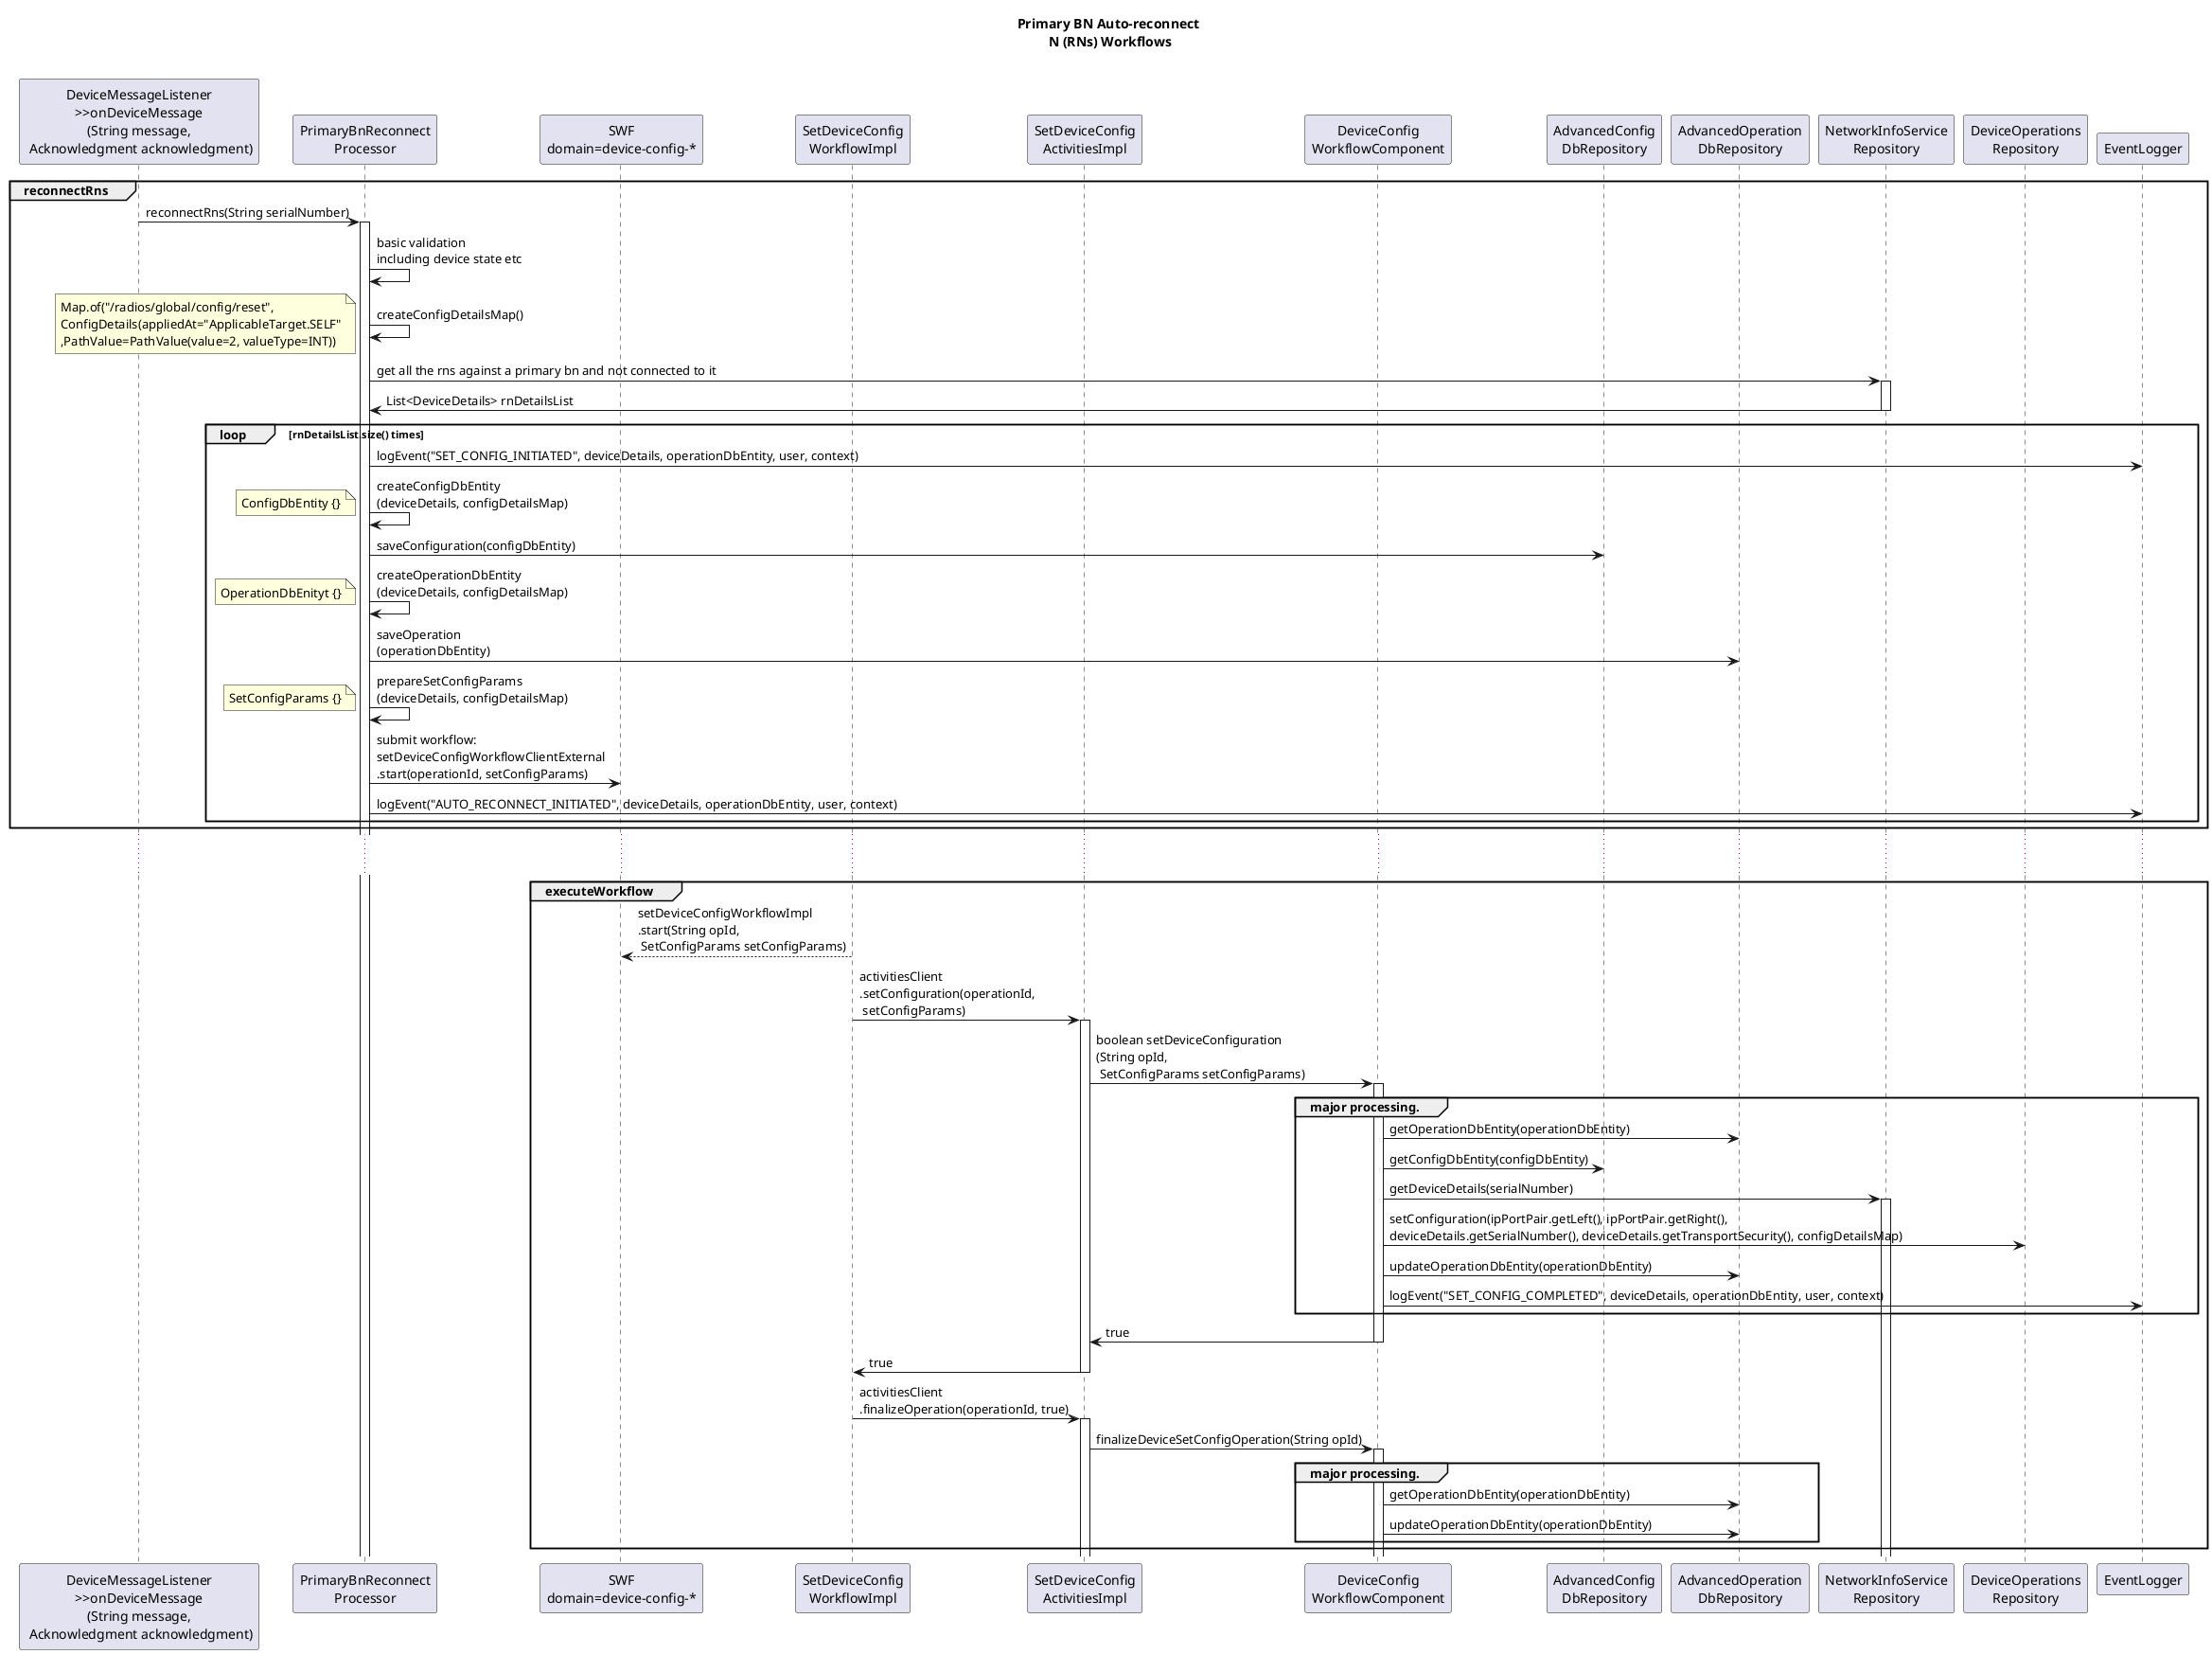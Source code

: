 @startuml
!include <elastic/elasticsearch/elasticsearch>

title Primary BN Auto-reconnect\n N (RNs) Workflows\n

participant "DeviceMessageListener\n>>onDeviceMessage\n(String message,\n Acknowledgment acknowledgment)" as dml
participant "PrimaryBnReconnect\nProcessor" as pbrp
participant "SWF\ndomain=device-config-*" as swf
participant "SetDeviceConfig\nWorkflowImpl" as workflowThread
participant "SetDeviceConfig\nActivitiesImpl" as taskThread
participant "DeviceConfig\nWorkflowComponent" as dcwc
participant "AdvancedConfig\nDbRepository" as acdr
participant "AdvancedOperation\nDbRepository" as aodr
participant "NetworkInfoService\nRepository" as nisr
participant "DeviceOperations\nRepository" as dor
participant "EventLogger" as el


group reconnectRns
	dml -> pbrp ++: reconnectRns(String serialNumber)
		pbrp -> pbrp : basic validation\nincluding device state etc
		pbrp -> pbrp : createConfigDetailsMap()
		note left: Map.of("/radios/global/config/reset",\nConfigDetails(appliedAt="ApplicableTarget.SELF"\n,PathValue=PathValue(value=2, valueType=INT))
		pbrp -> nisr ++ : get all the rns against a primary bn and not connected to it
		nisr -> pbrp -- : List<DeviceDetails> rnDetailsList
		loop rnDetailsList.size() times
		    pbrp -> el : logEvent("SET_CONFIG_INITIATED", deviceDetails, operationDbEntity, user, context)
		    pbrp -> pbrp : createConfigDbEntity\n(deviceDetails, configDetailsMap)
		    note left : ConfigDbEntity {}
		    pbrp -> acdr : saveConfiguration(configDbEntity)
			pbrp -> pbrp : createOperationDbEntity\n(deviceDetails, configDetailsMap)
			note left: OperationDbEnityt {}
			pbrp -> aodr : saveOperation\n(operationDbEntity)
			pbrp -> pbrp : prepareSetConfigParams\n(deviceDetails, configDetailsMap)
			note left: SetConfigParams {}
			pbrp -> swf : submit workflow:\nsetDeviceConfigWorkflowClientExternal\n.start(operationId, setConfigParams)
			pbrp -> el : logEvent("AUTO_RECONNECT_INITIATED", deviceDetails, operationDbEntity, user, context)
		end
end
... ...
group executeWorkflow
	swf <-- workflowThread : setDeviceConfigWorkflowImpl\n.start(String opId,\n SetConfigParams setConfigParams)
		workflowThread -> taskThread ++ : activitiesClient\n.setConfiguration(operationId,\n setConfigParams)
		taskThread -> dcwc ++ : boolean setDeviceConfiguration\n(String opId,\n SetConfigParams setConfigParams)
		group major processing.
		    dcwc -> aodr : getOperationDbEntity(operationDbEntity)
		    dcwc -> acdr : getConfigDbEntity(configDbEntity)
		    dcwc -> nisr ++ : getDeviceDetails(serialNumber)
			dcwc -> dor : setConfiguration(ipPortPair.getLeft(), ipPortPair.getRight(),\ndeviceDetails.getSerialNumber(), deviceDetails.getTransportSecurity(), configDetailsMap)
			dcwc -> aodr : updateOperationDbEntity(operationDbEntity)
			dcwc -> el : logEvent("SET_CONFIG_COMPLETED", deviceDetails, operationDbEntity, user, context)
		end
		dcwc -> taskThread -- : true
		taskThread -> workflowThread -- : true
		workflowThread -> taskThread ++ : activitiesClient\n.finalizeOperation(operationId, true)
		taskThread -> dcwc ++ : finalizeDeviceSetConfigOperation(String opId)
		group major processing.
		    dcwc -> aodr : getOperationDbEntity(operationDbEntity)
		    dcwc -> aodr : updateOperationDbEntity(operationDbEntity)
		end
end
@enduml